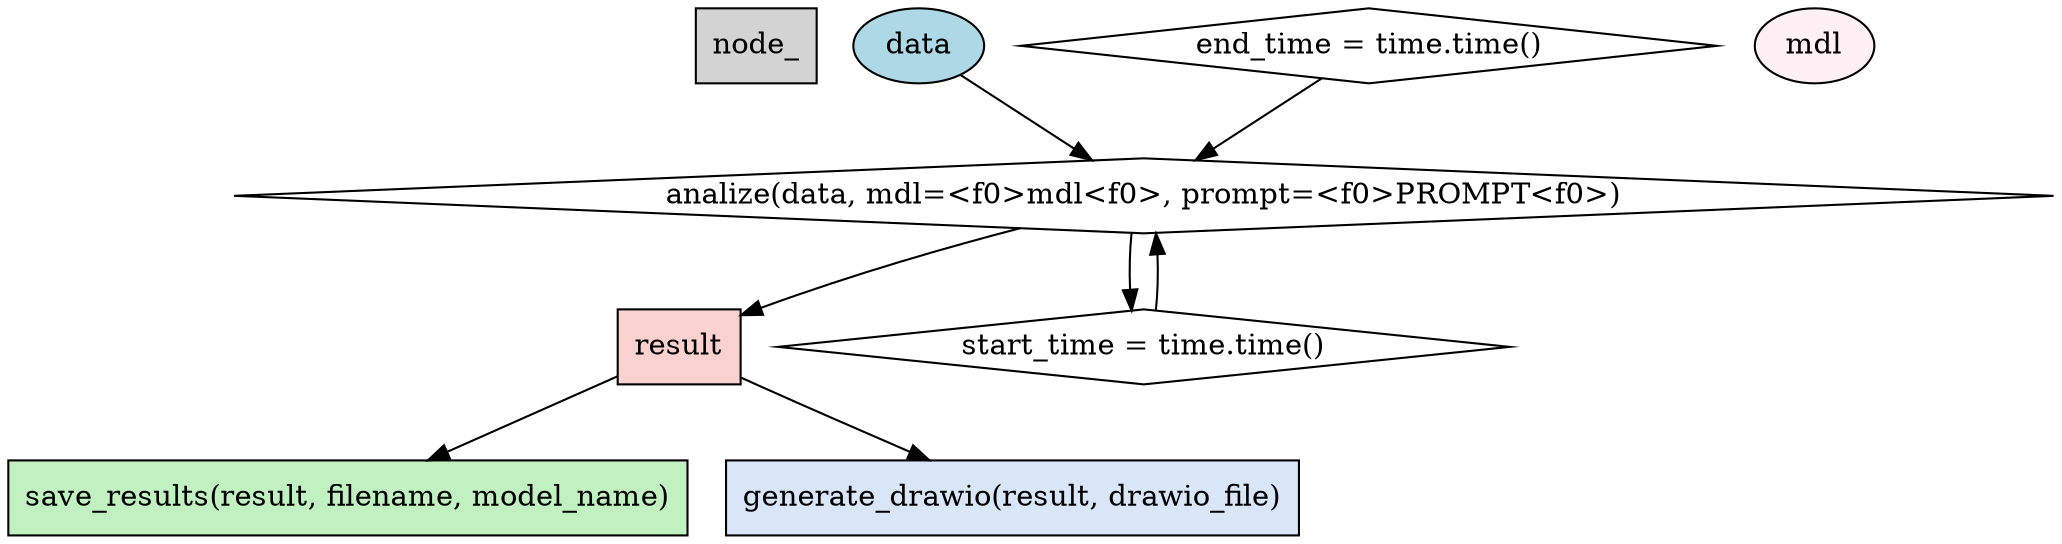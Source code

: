  digraph {
 node_[shape="box" textwidth=4.5 style="filled, roundaged=0.25, fillcolor=#B8CSE8"]

 analize_[label="analize(data, mdl=<f0>mdl<f0>, prompt=<f0>PROMPT<f0>)"]
 analize_[shape="diamond"]

 data_[label="data"]
 data_[fillcolor="#ADD8E6"]
 data_[style="filled, roundaged=0.25"]

 mdl_[label="mdl"]
 mdl_[fillcolor="#FFF0F5"]
 mdl_[style="filled, roundaged=0.25"]

 result_[label="result"]
 result_[shape="record"]
 result_[fillcolor="#F9D2D0"]
 result_[style="filled, roundaged=0.25"]

 start_time_[label="start\_time = time.time()"]
 start_time_[shape="diamond"]

 end_time_[label="end\_time = time.time()"]
 end_time_[shape="diamond"]

 save_[label="save\_results(result, filename, model\_name)"]
 save_[shape="rectangle"]
 save_[fillcolor="#C1F0C1"]
 save_[style="filled, roundaged=0.25"]

 generate_[label="generate\_drawio(result, drawio\_file)"]
 generate_[shape="rectangle"]
 generate_[fillcolor="#D9E6F7"]
 generate_[style="filled, roundaged=0.25"]

 data_ -> analize_
 analize_ -> result_
 analize_ -> start_time_
 result_ -> save_
 result_ -> generate_
 start_time_ -> analize_
 end_time_ -> analize_
}